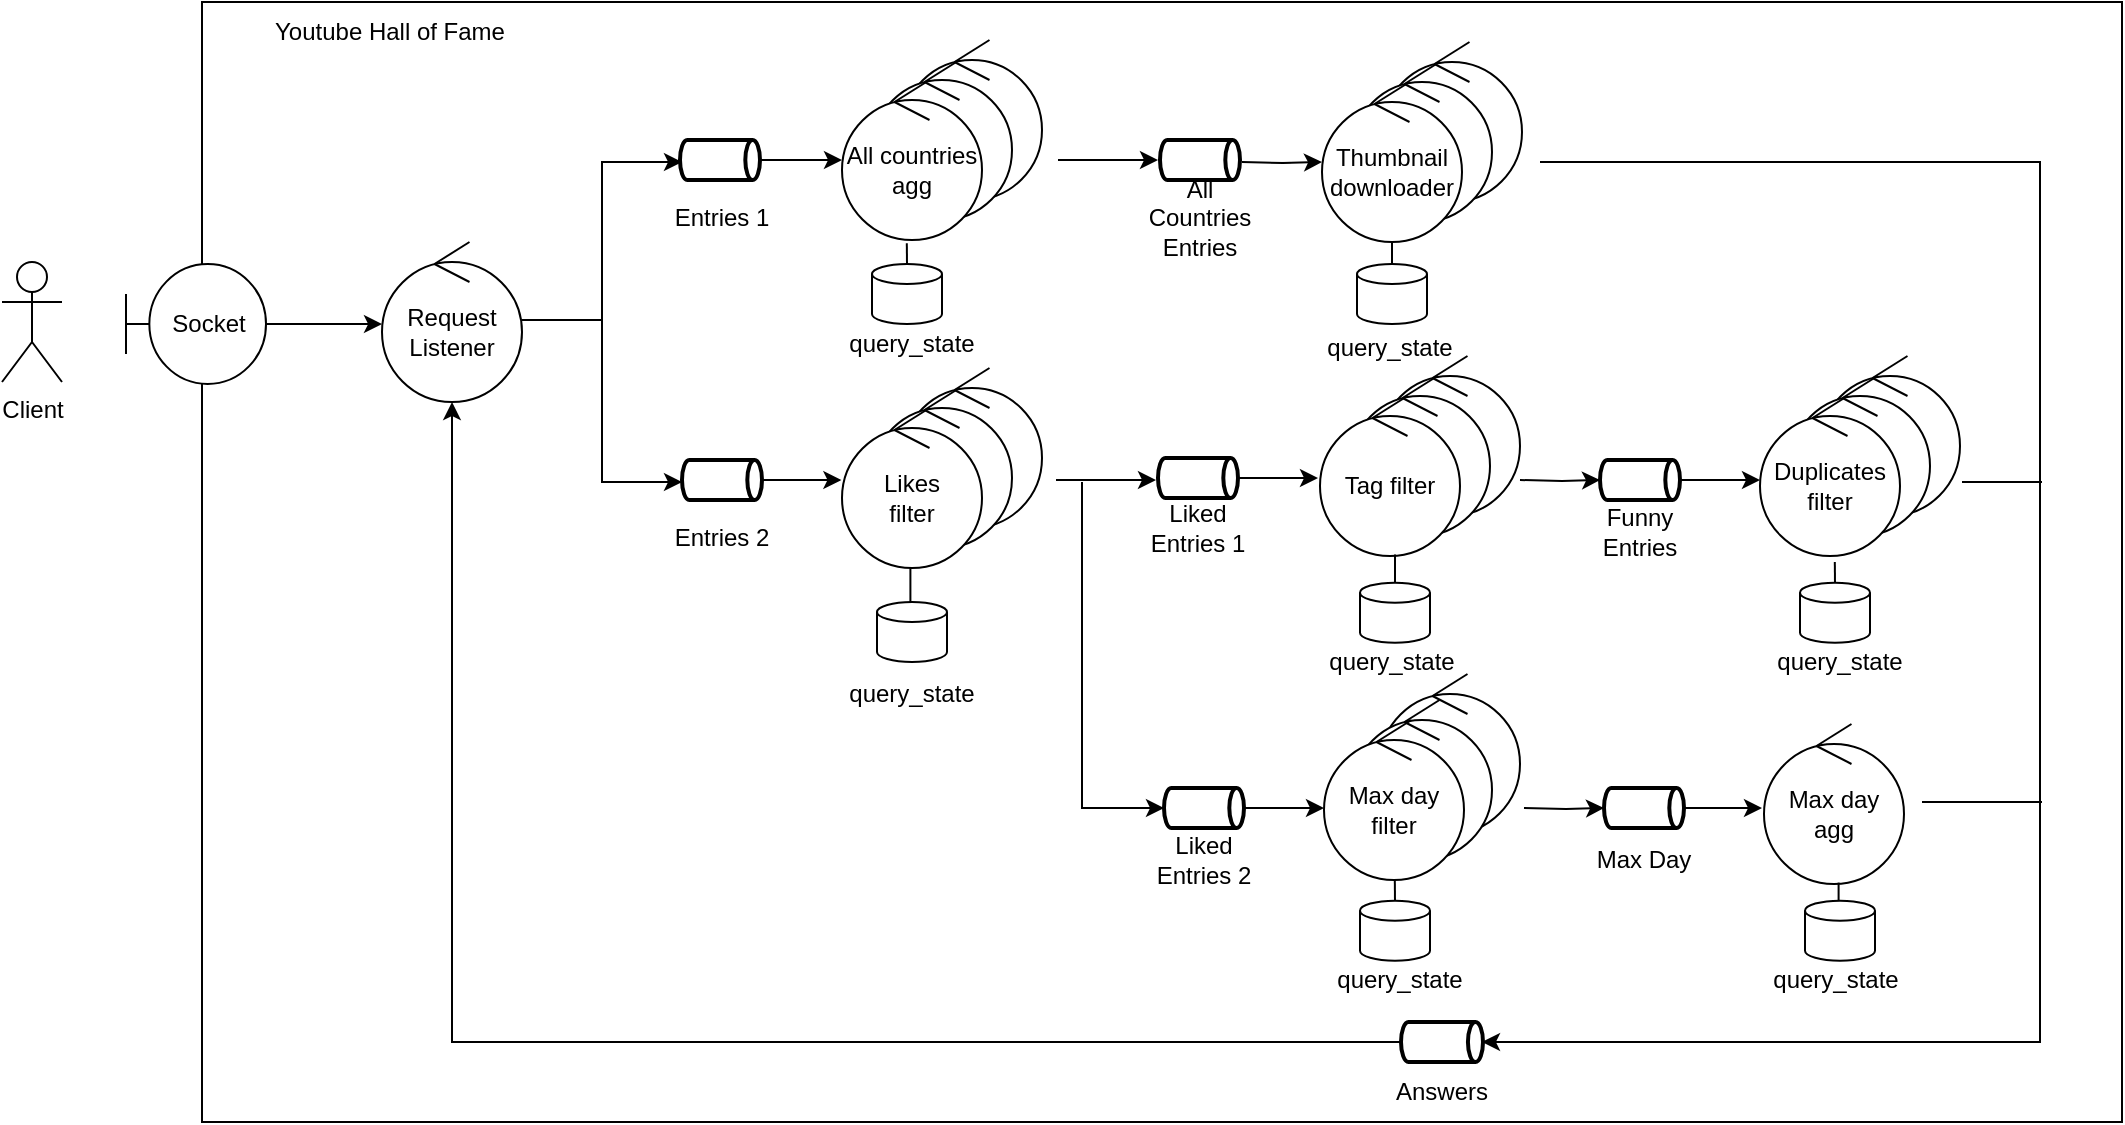 <mxfile version="20.6.0" type="device"><diagram id="_5yJ87RRPlVk7aLT9CMU" name="Página-1"><mxGraphModel dx="981" dy="1679" grid="1" gridSize="10" guides="1" tooltips="1" connect="1" arrows="1" fold="1" page="1" pageScale="1" pageWidth="827" pageHeight="1169" math="0" shadow="0"><root><mxCell id="0"/><mxCell id="1" parent="0"/><mxCell id="-GXuEyE-1Zex0TCX5eWR-37" value="" style="rounded=0;whiteSpace=wrap;html=1;fillColor=none;shadow=0;" parent="1" vertex="1"><mxGeometry x="360" y="-40" width="960" height="560" as="geometry"/></mxCell><mxCell id="t3aH0Ll75gQ3c35Cr7I--1" value="Client" style="shape=umlActor;verticalLabelPosition=bottom;verticalAlign=top;html=1;outlineConnect=0;" parent="1" vertex="1"><mxGeometry x="260" y="90" width="30" height="60" as="geometry"/></mxCell><mxCell id="-GXuEyE-1Zex0TCX5eWR-7" style="edgeStyle=orthogonalEdgeStyle;rounded=0;orthogonalLoop=1;jettySize=auto;html=1;" parent="1" source="t3aH0Ll75gQ3c35Cr7I--5" edge="1"><mxGeometry relative="1" as="geometry"><mxPoint x="600" y="200" as="targetPoint"/><Array as="points"><mxPoint x="560" y="119"/><mxPoint x="560" y="200"/></Array></mxGeometry></mxCell><mxCell id="-GXuEyE-1Zex0TCX5eWR-11" style="edgeStyle=orthogonalEdgeStyle;rounded=0;orthogonalLoop=1;jettySize=auto;html=1;" parent="1" source="t3aH0Ll75gQ3c35Cr7I--5" edge="1"><mxGeometry relative="1" as="geometry"><mxPoint x="600" y="40" as="targetPoint"/><Array as="points"><mxPoint x="560" y="119"/><mxPoint x="560" y="40"/></Array></mxGeometry></mxCell><mxCell id="t3aH0Ll75gQ3c35Cr7I--5" value="&lt;div&gt;Request&lt;/div&gt;&lt;div&gt;Listener&lt;br&gt;&lt;/div&gt;" style="ellipse;shape=umlControl;whiteSpace=wrap;html=1;" parent="1" vertex="1"><mxGeometry x="450" y="80" width="70" height="80" as="geometry"/></mxCell><mxCell id="-GXuEyE-1Zex0TCX5eWR-1" style="edgeStyle=orthogonalEdgeStyle;rounded=0;orthogonalLoop=1;jettySize=auto;html=1;entryX=0;entryY=0.513;entryDx=0;entryDy=0;entryPerimeter=0;" parent="1" source="t3aH0Ll75gQ3c35Cr7I--7" target="t3aH0Ll75gQ3c35Cr7I--5" edge="1"><mxGeometry relative="1" as="geometry"/></mxCell><mxCell id="t3aH0Ll75gQ3c35Cr7I--7" value="Socket" style="shape=umlBoundary;whiteSpace=wrap;html=1;" parent="1" vertex="1"><mxGeometry x="322" y="91" width="70" height="60" as="geometry"/></mxCell><mxCell id="tlbd9g2WiqjZ4KTqfVdi-49" style="edgeStyle=orthogonalEdgeStyle;rounded=0;orthogonalLoop=1;jettySize=auto;html=1;" parent="1" source="tlbd9g2WiqjZ4KTqfVdi-50" edge="1"><mxGeometry relative="1" as="geometry"><mxPoint x="918" y="198" as="targetPoint"/></mxGeometry></mxCell><mxCell id="tlbd9g2WiqjZ4KTqfVdi-50" value="" style="strokeWidth=2;html=1;shape=mxgraph.flowchart.direct_data;whiteSpace=wrap;" parent="1" vertex="1"><mxGeometry x="838" y="188" width="40" height="20" as="geometry"/></mxCell><mxCell id="tlbd9g2WiqjZ4KTqfVdi-51" value="&lt;div&gt;Liked&lt;/div&gt;&lt;div&gt;Entries 1&lt;br&gt;&lt;/div&gt;" style="text;html=1;strokeColor=none;fillColor=none;align=center;verticalAlign=middle;whiteSpace=wrap;rounded=0;" parent="1" vertex="1"><mxGeometry x="828" y="207" width="60" height="31" as="geometry"/></mxCell><mxCell id="tlbd9g2WiqjZ4KTqfVdi-74" value="" style="strokeWidth=2;html=1;shape=mxgraph.flowchart.direct_data;whiteSpace=wrap;" parent="1" vertex="1"><mxGeometry x="839" y="29" width="40" height="20" as="geometry"/></mxCell><mxCell id="tlbd9g2WiqjZ4KTqfVdi-75" value="&lt;div&gt;All Countries&lt;/div&gt;&lt;div&gt;Entries&lt;br&gt;&lt;/div&gt;" style="text;html=1;strokeColor=none;fillColor=none;align=center;verticalAlign=middle;whiteSpace=wrap;rounded=0;" parent="1" vertex="1"><mxGeometry x="824" y="53" width="70" height="30" as="geometry"/></mxCell><mxCell id="tlbd9g2WiqjZ4KTqfVdi-77" style="edgeStyle=orthogonalEdgeStyle;rounded=0;orthogonalLoop=1;jettySize=auto;html=1;" parent="1" edge="1"><mxGeometry relative="1" as="geometry"><mxPoint x="920" y="40" as="targetPoint"/><mxPoint x="880" y="40" as="sourcePoint"/></mxGeometry></mxCell><mxCell id="tlbd9g2WiqjZ4KTqfVdi-80" value="" style="ellipse;shape=umlControl;whiteSpace=wrap;html=1;" parent="1" vertex="1"><mxGeometry x="950" y="-20" width="70" height="80" as="geometry"/></mxCell><mxCell id="tlbd9g2WiqjZ4KTqfVdi-81" value="" style="ellipse;shape=umlControl;whiteSpace=wrap;html=1;" parent="1" vertex="1"><mxGeometry x="935" y="-10" width="70" height="80" as="geometry"/></mxCell><mxCell id="tlbd9g2WiqjZ4KTqfVdi-82" value="&lt;div&gt;Thumbnail&lt;/div&gt;&lt;div&gt;downloader&lt;br&gt;&lt;/div&gt;" style="ellipse;shape=umlControl;whiteSpace=wrap;html=1;" parent="1" vertex="1"><mxGeometry x="920" width="70" height="80" as="geometry"/></mxCell><mxCell id="tlbd9g2WiqjZ4KTqfVdi-85" value="" style="ellipse;shape=umlControl;whiteSpace=wrap;html=1;" parent="1" vertex="1"><mxGeometry x="949" y="296" width="70" height="80" as="geometry"/></mxCell><mxCell id="tlbd9g2WiqjZ4KTqfVdi-86" value="" style="ellipse;shape=umlControl;whiteSpace=wrap;html=1;" parent="1" vertex="1"><mxGeometry x="935" y="309" width="70" height="80" as="geometry"/></mxCell><mxCell id="tlbd9g2WiqjZ4KTqfVdi-87" value="&lt;div&gt;Max day&lt;/div&gt;&lt;div&gt;filter&lt;br&gt;&lt;/div&gt;" style="ellipse;shape=umlControl;whiteSpace=wrap;html=1;" parent="1" vertex="1"><mxGeometry x="921" y="319" width="70" height="80" as="geometry"/></mxCell><mxCell id="tlbd9g2WiqjZ4KTqfVdi-88" style="edgeStyle=orthogonalEdgeStyle;rounded=0;orthogonalLoop=1;jettySize=auto;html=1;entryX=0;entryY=0.5;entryDx=0;entryDy=0;entryPerimeter=0;" parent="1" target="tlbd9g2WiqjZ4KTqfVdi-90" edge="1"><mxGeometry relative="1" as="geometry"><mxPoint x="1021" y="363" as="sourcePoint"/></mxGeometry></mxCell><mxCell id="tlbd9g2WiqjZ4KTqfVdi-89" style="edgeStyle=orthogonalEdgeStyle;rounded=0;orthogonalLoop=1;jettySize=auto;html=1;" parent="1" source="tlbd9g2WiqjZ4KTqfVdi-90" edge="1"><mxGeometry relative="1" as="geometry"><mxPoint x="1140" y="363" as="targetPoint"/></mxGeometry></mxCell><mxCell id="tlbd9g2WiqjZ4KTqfVdi-90" value="" style="strokeWidth=2;html=1;shape=mxgraph.flowchart.direct_data;whiteSpace=wrap;" parent="1" vertex="1"><mxGeometry x="1061" y="353" width="40" height="20" as="geometry"/></mxCell><mxCell id="tlbd9g2WiqjZ4KTqfVdi-91" value="&lt;div&gt;Max day&lt;/div&gt;&lt;div&gt;agg&lt;br&gt;&lt;/div&gt;" style="ellipse;shape=umlControl;whiteSpace=wrap;html=1;" parent="1" vertex="1"><mxGeometry x="1141" y="321" width="70" height="80" as="geometry"/></mxCell><mxCell id="tlbd9g2WiqjZ4KTqfVdi-92" value="&lt;div&gt;Max Day&lt;/div&gt;" style="text;html=1;strokeColor=none;fillColor=none;align=center;verticalAlign=middle;whiteSpace=wrap;rounded=0;" parent="1" vertex="1"><mxGeometry x="1051" y="374" width="60" height="30" as="geometry"/></mxCell><mxCell id="tlbd9g2WiqjZ4KTqfVdi-118" value="" style="ellipse;shape=umlControl;whiteSpace=wrap;html=1;" parent="1" vertex="1"><mxGeometry x="949" y="137" width="70" height="80" as="geometry"/></mxCell><mxCell id="tlbd9g2WiqjZ4KTqfVdi-119" value="" style="ellipse;shape=umlControl;whiteSpace=wrap;html=1;" parent="1" vertex="1"><mxGeometry x="934" y="147" width="70" height="80" as="geometry"/></mxCell><mxCell id="tlbd9g2WiqjZ4KTqfVdi-120" value="Tag filter" style="ellipse;shape=umlControl;whiteSpace=wrap;html=1;" parent="1" vertex="1"><mxGeometry x="919" y="157" width="70" height="80" as="geometry"/></mxCell><mxCell id="tlbd9g2WiqjZ4KTqfVdi-121" style="edgeStyle=orthogonalEdgeStyle;rounded=0;orthogonalLoop=1;jettySize=auto;html=1;entryX=0;entryY=0.5;entryDx=0;entryDy=0;entryPerimeter=0;" parent="1" target="tlbd9g2WiqjZ4KTqfVdi-123" edge="1"><mxGeometry relative="1" as="geometry"><mxPoint x="1019" y="199.0" as="sourcePoint"/></mxGeometry></mxCell><mxCell id="tlbd9g2WiqjZ4KTqfVdi-122" style="edgeStyle=orthogonalEdgeStyle;rounded=0;orthogonalLoop=1;jettySize=auto;html=1;" parent="1" source="tlbd9g2WiqjZ4KTqfVdi-123" edge="1"><mxGeometry relative="1" as="geometry"><mxPoint x="1139" y="199.0" as="targetPoint"/></mxGeometry></mxCell><mxCell id="tlbd9g2WiqjZ4KTqfVdi-123" value="" style="strokeWidth=2;html=1;shape=mxgraph.flowchart.direct_data;whiteSpace=wrap;" parent="1" vertex="1"><mxGeometry x="1059" y="189" width="40" height="20" as="geometry"/></mxCell><mxCell id="tlbd9g2WiqjZ4KTqfVdi-124" value="&lt;div&gt;Funny&lt;/div&gt;&lt;div&gt;Entries&lt;br&gt;&lt;/div&gt;" style="text;html=1;strokeColor=none;fillColor=none;align=center;verticalAlign=middle;whiteSpace=wrap;rounded=0;" parent="1" vertex="1"><mxGeometry x="1049" y="210" width="60" height="30" as="geometry"/></mxCell><mxCell id="tlbd9g2WiqjZ4KTqfVdi-125" value="" style="ellipse;shape=umlControl;whiteSpace=wrap;html=1;" parent="1" vertex="1"><mxGeometry x="1169" y="137" width="70" height="80" as="geometry"/></mxCell><mxCell id="tlbd9g2WiqjZ4KTqfVdi-126" value="" style="ellipse;shape=umlControl;whiteSpace=wrap;html=1;" parent="1" vertex="1"><mxGeometry x="1154" y="147" width="70" height="80" as="geometry"/></mxCell><mxCell id="tlbd9g2WiqjZ4KTqfVdi-127" value="&lt;div&gt;Duplicates&lt;/div&gt;&lt;div&gt;filter&lt;br&gt;&lt;/div&gt;" style="ellipse;shape=umlControl;whiteSpace=wrap;html=1;" parent="1" vertex="1"><mxGeometry x="1139" y="157" width="70" height="80" as="geometry"/></mxCell><mxCell id="gIVG9joBxmR02sDXt8Dj-3" style="edgeStyle=orthogonalEdgeStyle;rounded=0;orthogonalLoop=1;jettySize=auto;html=1;" parent="1" source="gIVG9joBxmR02sDXt8Dj-4" edge="1"><mxGeometry relative="1" as="geometry"><mxPoint x="921" y="363" as="targetPoint"/></mxGeometry></mxCell><mxCell id="gIVG9joBxmR02sDXt8Dj-4" value="" style="strokeWidth=2;html=1;shape=mxgraph.flowchart.direct_data;whiteSpace=wrap;" parent="1" vertex="1"><mxGeometry x="841" y="353" width="40" height="20" as="geometry"/></mxCell><mxCell id="gIVG9joBxmR02sDXt8Dj-5" value="&lt;div&gt;Liked&lt;/div&gt;&lt;div&gt;Entries 2&lt;br&gt;&lt;/div&gt;" style="text;html=1;strokeColor=none;fillColor=none;align=center;verticalAlign=middle;whiteSpace=wrap;rounded=0;" parent="1" vertex="1"><mxGeometry x="831" y="374" width="60" height="30" as="geometry"/></mxCell><mxCell id="-GXuEyE-1Zex0TCX5eWR-8" value="" style="ellipse;shape=umlControl;whiteSpace=wrap;html=1;" parent="1" vertex="1"><mxGeometry x="710" y="-21" width="70" height="80" as="geometry"/></mxCell><mxCell id="-GXuEyE-1Zex0TCX5eWR-9" value="" style="ellipse;shape=umlControl;whiteSpace=wrap;html=1;" parent="1" vertex="1"><mxGeometry x="695" y="-11" width="70" height="80" as="geometry"/></mxCell><mxCell id="-GXuEyE-1Zex0TCX5eWR-10" value="&lt;div&gt;All countries&lt;br&gt;&lt;/div&gt;&lt;div&gt;agg&lt;br&gt;&lt;/div&gt;" style="ellipse;shape=umlControl;whiteSpace=wrap;html=1;" parent="1" vertex="1"><mxGeometry x="680" y="-1" width="70" height="80" as="geometry"/></mxCell><mxCell id="-GXuEyE-1Zex0TCX5eWR-13" value="" style="ellipse;shape=umlControl;whiteSpace=wrap;html=1;" parent="1" vertex="1"><mxGeometry x="710" y="143" width="70" height="80" as="geometry"/></mxCell><mxCell id="-GXuEyE-1Zex0TCX5eWR-14" value="" style="ellipse;shape=umlControl;whiteSpace=wrap;html=1;" parent="1" vertex="1"><mxGeometry x="695" y="153" width="70" height="80" as="geometry"/></mxCell><mxCell id="-GXuEyE-1Zex0TCX5eWR-15" value="&lt;div&gt;Likes&lt;/div&gt;&lt;div&gt;filter&lt;br&gt;&lt;/div&gt;" style="ellipse;shape=umlControl;whiteSpace=wrap;html=1;" parent="1" vertex="1"><mxGeometry x="680" y="163" width="70" height="80" as="geometry"/></mxCell><mxCell id="-GXuEyE-1Zex0TCX5eWR-18" style="edgeStyle=orthogonalEdgeStyle;rounded=0;orthogonalLoop=1;jettySize=auto;html=1;" parent="1" edge="1"><mxGeometry relative="1" as="geometry"><mxPoint x="837" y="199" as="targetPoint"/><mxPoint x="787" y="199" as="sourcePoint"/><Array as="points"><mxPoint x="797" y="199"/><mxPoint x="847" y="199"/></Array></mxGeometry></mxCell><mxCell id="-GXuEyE-1Zex0TCX5eWR-19" style="edgeStyle=orthogonalEdgeStyle;rounded=0;orthogonalLoop=1;jettySize=auto;html=1;entryX=0;entryY=0.5;entryDx=0;entryDy=0;entryPerimeter=0;" parent="1" target="gIVG9joBxmR02sDXt8Dj-4" edge="1"><mxGeometry relative="1" as="geometry"><mxPoint x="830" y="320" as="targetPoint"/><mxPoint x="800" y="200" as="sourcePoint"/><Array as="points"><mxPoint x="800" y="363"/></Array></mxGeometry></mxCell><mxCell id="-GXuEyE-1Zex0TCX5eWR-27" style="edgeStyle=orthogonalEdgeStyle;rounded=0;orthogonalLoop=1;jettySize=auto;html=1;" parent="1" source="-GXuEyE-1Zex0TCX5eWR-21" target="-GXuEyE-1Zex0TCX5eWR-10" edge="1"><mxGeometry relative="1" as="geometry"/></mxCell><mxCell id="-GXuEyE-1Zex0TCX5eWR-21" value="" style="strokeWidth=2;html=1;shape=mxgraph.flowchart.direct_data;whiteSpace=wrap;" parent="1" vertex="1"><mxGeometry x="599" y="29" width="40" height="20" as="geometry"/></mxCell><mxCell id="-GXuEyE-1Zex0TCX5eWR-22" value="Entries 1" style="text;html=1;strokeColor=none;fillColor=none;align=center;verticalAlign=middle;whiteSpace=wrap;rounded=0;" parent="1" vertex="1"><mxGeometry x="590" y="53" width="60" height="30" as="geometry"/></mxCell><mxCell id="-GXuEyE-1Zex0TCX5eWR-23" value="" style="strokeWidth=2;html=1;shape=mxgraph.flowchart.direct_data;whiteSpace=wrap;" parent="1" vertex="1"><mxGeometry x="600" y="189" width="40" height="20" as="geometry"/></mxCell><mxCell id="-GXuEyE-1Zex0TCX5eWR-24" value="Entries 2" style="text;html=1;strokeColor=none;fillColor=none;align=center;verticalAlign=middle;whiteSpace=wrap;rounded=0;" parent="1" vertex="1"><mxGeometry x="590" y="213" width="60" height="30" as="geometry"/></mxCell><mxCell id="-GXuEyE-1Zex0TCX5eWR-25" style="edgeStyle=orthogonalEdgeStyle;rounded=0;orthogonalLoop=1;jettySize=auto;html=1;" parent="1" edge="1"><mxGeometry relative="1" as="geometry"><mxPoint x="838" y="39" as="targetPoint"/><mxPoint x="788" y="39" as="sourcePoint"/><Array as="points"><mxPoint x="798" y="39"/><mxPoint x="848" y="39"/></Array></mxGeometry></mxCell><mxCell id="-GXuEyE-1Zex0TCX5eWR-29" style="edgeStyle=orthogonalEdgeStyle;rounded=0;orthogonalLoop=1;jettySize=auto;html=1;exitX=1;exitY=0.5;exitDx=0;exitDy=0;exitPerimeter=0;entryX=-0.004;entryY=0.438;entryDx=0;entryDy=0;entryPerimeter=0;" parent="1" source="-GXuEyE-1Zex0TCX5eWR-23" target="-GXuEyE-1Zex0TCX5eWR-15" edge="1"><mxGeometry relative="1" as="geometry"><mxPoint x="649" y="49" as="sourcePoint"/><mxPoint x="690" y="49" as="targetPoint"/></mxGeometry></mxCell><mxCell id="-GXuEyE-1Zex0TCX5eWR-31" style="edgeStyle=orthogonalEdgeStyle;rounded=0;orthogonalLoop=1;jettySize=auto;html=1;" parent="1" edge="1"><mxGeometry relative="1" as="geometry"><mxPoint x="1000" y="480" as="targetPoint"/><mxPoint x="1029" y="40" as="sourcePoint"/><Array as="points"><mxPoint x="1279" y="40"/><mxPoint x="1279" y="480"/></Array></mxGeometry></mxCell><mxCell id="-GXuEyE-1Zex0TCX5eWR-32" value="" style="strokeWidth=2;html=1;shape=mxgraph.flowchart.direct_data;whiteSpace=wrap;" parent="1" vertex="1"><mxGeometry x="959.5" y="470" width="41" height="20" as="geometry"/></mxCell><mxCell id="-GXuEyE-1Zex0TCX5eWR-33" value="&lt;div&gt;Answers&lt;/div&gt;" style="text;html=1;strokeColor=none;fillColor=none;align=center;verticalAlign=middle;whiteSpace=wrap;rounded=0;" parent="1" vertex="1"><mxGeometry x="950" y="490" width="60" height="30" as="geometry"/></mxCell><mxCell id="-GXuEyE-1Zex0TCX5eWR-34" style="edgeStyle=orthogonalEdgeStyle;rounded=0;orthogonalLoop=1;jettySize=auto;html=1;exitX=0;exitY=0.5;exitDx=0;exitDy=0;exitPerimeter=0;" parent="1" source="-GXuEyE-1Zex0TCX5eWR-32" target="t3aH0Ll75gQ3c35Cr7I--5" edge="1"><mxGeometry relative="1" as="geometry"><mxPoint x="660" y="380" as="targetPoint"/><mxPoint x="950" y="440" as="sourcePoint"/><Array as="points"><mxPoint x="485" y="480"/></Array></mxGeometry></mxCell><mxCell id="-GXuEyE-1Zex0TCX5eWR-35" value="" style="endArrow=none;html=1;rounded=0;" parent="1" edge="1"><mxGeometry width="50" height="50" relative="1" as="geometry"><mxPoint x="1240" y="200" as="sourcePoint"/><mxPoint x="1280" y="200" as="targetPoint"/></mxGeometry></mxCell><mxCell id="-GXuEyE-1Zex0TCX5eWR-36" value="" style="endArrow=none;html=1;rounded=0;" parent="1" edge="1"><mxGeometry width="50" height="50" relative="1" as="geometry"><mxPoint x="1220" y="360" as="sourcePoint"/><mxPoint x="1280" y="360" as="targetPoint"/></mxGeometry></mxCell><mxCell id="-GXuEyE-1Zex0TCX5eWR-38" value="Youtube Hall of Fame" style="text;html=1;strokeColor=none;fillColor=none;align=center;verticalAlign=middle;whiteSpace=wrap;rounded=0;" parent="1" vertex="1"><mxGeometry x="360" y="-40" width="188" height="30" as="geometry"/></mxCell><mxCell id="-GXuEyE-1Zex0TCX5eWR-44" value="" style="strokeWidth=1;html=1;shape=mxgraph.flowchart.database;whiteSpace=wrap;fillColor=none;" parent="1" vertex="1"><mxGeometry x="695" y="91" width="35" height="30" as="geometry"/></mxCell><mxCell id="-GXuEyE-1Zex0TCX5eWR-45" value="query_state" style="text;html=1;strokeColor=none;fillColor=none;align=center;verticalAlign=middle;whiteSpace=wrap;rounded=0;strokeWidth=1;" parent="1" vertex="1"><mxGeometry x="685" y="121" width="60" height="20" as="geometry"/></mxCell><mxCell id="-GXuEyE-1Zex0TCX5eWR-46" value="" style="endArrow=none;html=1;rounded=0;exitX=0.5;exitY=0;exitDx=0;exitDy=0;exitPerimeter=0;entryX=0.463;entryY=1.021;entryDx=0;entryDy=0;entryPerimeter=0;" parent="1" source="-GXuEyE-1Zex0TCX5eWR-44" target="-GXuEyE-1Zex0TCX5eWR-10" edge="1"><mxGeometry width="50" height="50" relative="1" as="geometry"><mxPoint x="710" y="140" as="sourcePoint"/><mxPoint x="760" y="90" as="targetPoint"/></mxGeometry></mxCell><mxCell id="-GXuEyE-1Zex0TCX5eWR-47" value="" style="strokeWidth=1;html=1;shape=mxgraph.flowchart.database;whiteSpace=wrap;fillColor=none;" parent="1" vertex="1"><mxGeometry x="1159" y="250.32" width="35" height="30" as="geometry"/></mxCell><mxCell id="-GXuEyE-1Zex0TCX5eWR-48" value="query_state" style="text;html=1;strokeColor=none;fillColor=none;align=center;verticalAlign=middle;whiteSpace=wrap;rounded=0;strokeWidth=1;" parent="1" vertex="1"><mxGeometry x="1149" y="280.32" width="60" height="20" as="geometry"/></mxCell><mxCell id="-GXuEyE-1Zex0TCX5eWR-49" value="" style="endArrow=none;html=1;rounded=0;exitX=0.5;exitY=0;exitDx=0;exitDy=0;exitPerimeter=0;entryX=0.463;entryY=1.021;entryDx=0;entryDy=0;entryPerimeter=0;" parent="1" source="-GXuEyE-1Zex0TCX5eWR-47" edge="1"><mxGeometry width="50" height="50" relative="1" as="geometry"><mxPoint x="1174" y="299.32" as="sourcePoint"/><mxPoint x="1176.41" y="240.0" as="targetPoint"/></mxGeometry></mxCell><mxCell id="-GXuEyE-1Zex0TCX5eWR-50" value="" style="strokeWidth=1;html=1;shape=mxgraph.flowchart.database;whiteSpace=wrap;fillColor=none;" parent="1" vertex="1"><mxGeometry x="939" y="409.32" width="35" height="30" as="geometry"/></mxCell><mxCell id="-GXuEyE-1Zex0TCX5eWR-51" value="query_state" style="text;html=1;strokeColor=none;fillColor=none;align=center;verticalAlign=middle;whiteSpace=wrap;rounded=0;strokeWidth=1;" parent="1" vertex="1"><mxGeometry x="929" y="439.32" width="60" height="20" as="geometry"/></mxCell><mxCell id="-GXuEyE-1Zex0TCX5eWR-52" value="" style="endArrow=none;html=1;rounded=0;exitX=0.5;exitY=0;exitDx=0;exitDy=0;exitPerimeter=0;entryX=0.463;entryY=1.021;entryDx=0;entryDy=0;entryPerimeter=0;" parent="1" source="-GXuEyE-1Zex0TCX5eWR-50" edge="1"><mxGeometry width="50" height="50" relative="1" as="geometry"><mxPoint x="954" y="458.32" as="sourcePoint"/><mxPoint x="956.41" y="399" as="targetPoint"/></mxGeometry></mxCell><mxCell id="el1ePSnf33EA-sBPfABf-6" style="edgeStyle=orthogonalEdgeStyle;rounded=0;orthogonalLoop=1;jettySize=auto;html=1;entryX=0.5;entryY=1;entryDx=0;entryDy=0;entryPerimeter=0;endArrow=none;endFill=0;" edge="1" parent="1" source="el1ePSnf33EA-sBPfABf-1" target="tlbd9g2WiqjZ4KTqfVdi-82"><mxGeometry relative="1" as="geometry"><Array as="points"><mxPoint x="955" y="80"/><mxPoint x="955" y="80"/></Array></mxGeometry></mxCell><mxCell id="el1ePSnf33EA-sBPfABf-1" value="" style="strokeWidth=1;html=1;shape=mxgraph.flowchart.database;whiteSpace=wrap;fillColor=none;" vertex="1" parent="1"><mxGeometry x="937.5" y="91" width="35" height="30" as="geometry"/></mxCell><mxCell id="el1ePSnf33EA-sBPfABf-7" value="query_state" style="text;html=1;strokeColor=none;fillColor=none;align=center;verticalAlign=middle;whiteSpace=wrap;rounded=0;strokeWidth=1;" vertex="1" parent="1"><mxGeometry x="924" y="123" width="60" height="20" as="geometry"/></mxCell><mxCell id="el1ePSnf33EA-sBPfABf-14" style="edgeStyle=orthogonalEdgeStyle;rounded=0;orthogonalLoop=1;jettySize=auto;html=1;entryX=0.488;entryY=1.001;entryDx=0;entryDy=0;entryPerimeter=0;endArrow=none;endFill=0;" edge="1" parent="1" source="el1ePSnf33EA-sBPfABf-8" target="-GXuEyE-1Zex0TCX5eWR-15"><mxGeometry relative="1" as="geometry"><Array as="points"><mxPoint x="715" y="243"/></Array></mxGeometry></mxCell><mxCell id="el1ePSnf33EA-sBPfABf-8" value="" style="strokeWidth=1;html=1;shape=mxgraph.flowchart.database;whiteSpace=wrap;fillColor=none;" vertex="1" parent="1"><mxGeometry x="697.5" y="260" width="35" height="30" as="geometry"/></mxCell><mxCell id="el1ePSnf33EA-sBPfABf-9" value="query_state" style="text;html=1;strokeColor=none;fillColor=none;align=center;verticalAlign=middle;whiteSpace=wrap;rounded=0;strokeWidth=1;" vertex="1" parent="1"><mxGeometry x="685" y="296" width="60" height="20" as="geometry"/></mxCell><mxCell id="el1ePSnf33EA-sBPfABf-16" style="edgeStyle=orthogonalEdgeStyle;rounded=0;orthogonalLoop=1;jettySize=auto;html=1;entryX=0.522;entryY=0.99;entryDx=0;entryDy=0;entryPerimeter=0;endArrow=none;endFill=0;" edge="1" parent="1" source="el1ePSnf33EA-sBPfABf-15" target="tlbd9g2WiqjZ4KTqfVdi-120"><mxGeometry relative="1" as="geometry"><Array as="points"><mxPoint x="957" y="236"/></Array></mxGeometry></mxCell><mxCell id="el1ePSnf33EA-sBPfABf-15" value="" style="strokeWidth=1;html=1;shape=mxgraph.flowchart.database;whiteSpace=wrap;fillColor=none;" vertex="1" parent="1"><mxGeometry x="939" y="250.32" width="35" height="30" as="geometry"/></mxCell><mxCell id="el1ePSnf33EA-sBPfABf-17" value="query_state" style="text;html=1;strokeColor=none;fillColor=none;align=center;verticalAlign=middle;whiteSpace=wrap;rounded=0;strokeWidth=1;" vertex="1" parent="1"><mxGeometry x="925" y="280.32" width="60" height="20" as="geometry"/></mxCell><mxCell id="el1ePSnf33EA-sBPfABf-19" style="edgeStyle=orthogonalEdgeStyle;rounded=0;orthogonalLoop=1;jettySize=auto;html=1;entryX=0.533;entryY=0.991;entryDx=0;entryDy=0;entryPerimeter=0;endArrow=none;endFill=0;" edge="1" parent="1" source="el1ePSnf33EA-sBPfABf-18" target="tlbd9g2WiqjZ4KTqfVdi-91"><mxGeometry relative="1" as="geometry"><Array as="points"><mxPoint x="1179" y="400"/></Array></mxGeometry></mxCell><mxCell id="el1ePSnf33EA-sBPfABf-18" value="" style="strokeWidth=1;html=1;shape=mxgraph.flowchart.database;whiteSpace=wrap;fillColor=none;" vertex="1" parent="1"><mxGeometry x="1161.5" y="409.32" width="35" height="30" as="geometry"/></mxCell><mxCell id="el1ePSnf33EA-sBPfABf-20" value="query_state" style="text;html=1;strokeColor=none;fillColor=none;align=center;verticalAlign=middle;whiteSpace=wrap;rounded=0;strokeWidth=1;" vertex="1" parent="1"><mxGeometry x="1146.5" y="439.32" width="60" height="20" as="geometry"/></mxCell></root></mxGraphModel></diagram></mxfile>
